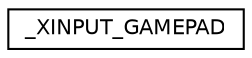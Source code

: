 digraph "Graphical Class Hierarchy"
{
 // LATEX_PDF_SIZE
  edge [fontname="Helvetica",fontsize="10",labelfontname="Helvetica",labelfontsize="10"];
  node [fontname="Helvetica",fontsize="10",shape=record];
  rankdir="LR";
  Node0 [label="_XINPUT_GAMEPAD",height=0.2,width=0.4,color="black", fillcolor="white", style="filled",URL="$struct__XINPUT__GAMEPAD.html",tooltip=" "];
}
